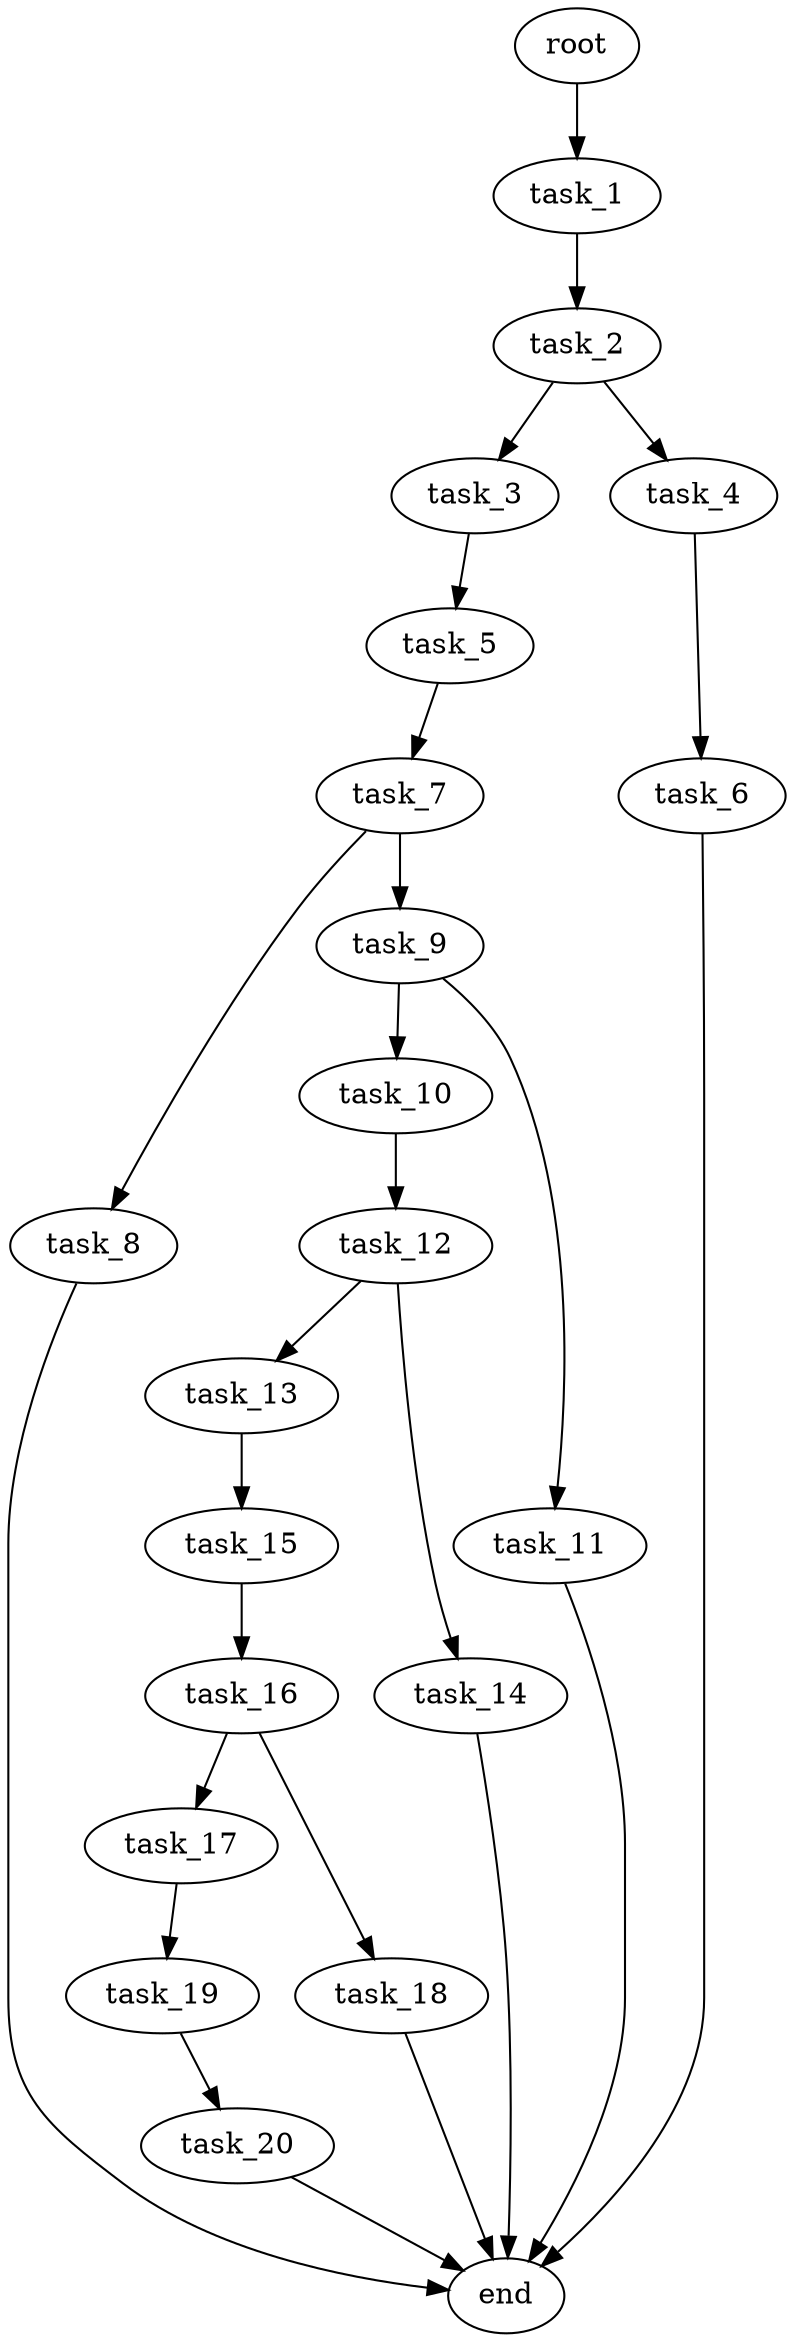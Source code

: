 digraph G {
  root [size="0.000000e+00"];
  task_1 [size="9.742975e+09"];
  task_2 [size="5.534036e+09"];
  task_3 [size="6.974477e+09"];
  task_4 [size="1.263669e+09"];
  task_5 [size="8.684744e+09"];
  task_6 [size="4.909296e+09"];
  task_7 [size="8.727325e+09"];
  task_8 [size="5.741068e+09"];
  task_9 [size="4.694500e+09"];
  task_10 [size="4.405248e+09"];
  task_11 [size="1.844452e+09"];
  task_12 [size="5.147158e+08"];
  task_13 [size="9.410695e+09"];
  task_14 [size="4.777814e+09"];
  task_15 [size="8.221334e+09"];
  task_16 [size="4.007674e+09"];
  task_17 [size="7.417476e+08"];
  task_18 [size="6.294828e+09"];
  task_19 [size="5.370371e+08"];
  task_20 [size="1.492827e+09"];
  end [size="0.000000e+00"];

  root -> task_1 [size="1.000000e-12"];
  task_1 -> task_2 [size="5.534036e+08"];
  task_2 -> task_3 [size="6.974477e+08"];
  task_2 -> task_4 [size="1.263669e+08"];
  task_3 -> task_5 [size="8.684744e+08"];
  task_4 -> task_6 [size="4.909296e+08"];
  task_5 -> task_7 [size="8.727325e+08"];
  task_6 -> end [size="1.000000e-12"];
  task_7 -> task_8 [size="5.741068e+08"];
  task_7 -> task_9 [size="4.694500e+08"];
  task_8 -> end [size="1.000000e-12"];
  task_9 -> task_10 [size="4.405248e+08"];
  task_9 -> task_11 [size="1.844452e+08"];
  task_10 -> task_12 [size="5.147158e+07"];
  task_11 -> end [size="1.000000e-12"];
  task_12 -> task_13 [size="9.410695e+08"];
  task_12 -> task_14 [size="4.777814e+08"];
  task_13 -> task_15 [size="8.221334e+08"];
  task_14 -> end [size="1.000000e-12"];
  task_15 -> task_16 [size="4.007674e+08"];
  task_16 -> task_17 [size="7.417476e+07"];
  task_16 -> task_18 [size="6.294828e+08"];
  task_17 -> task_19 [size="5.370371e+07"];
  task_18 -> end [size="1.000000e-12"];
  task_19 -> task_20 [size="1.492827e+08"];
  task_20 -> end [size="1.000000e-12"];
}
